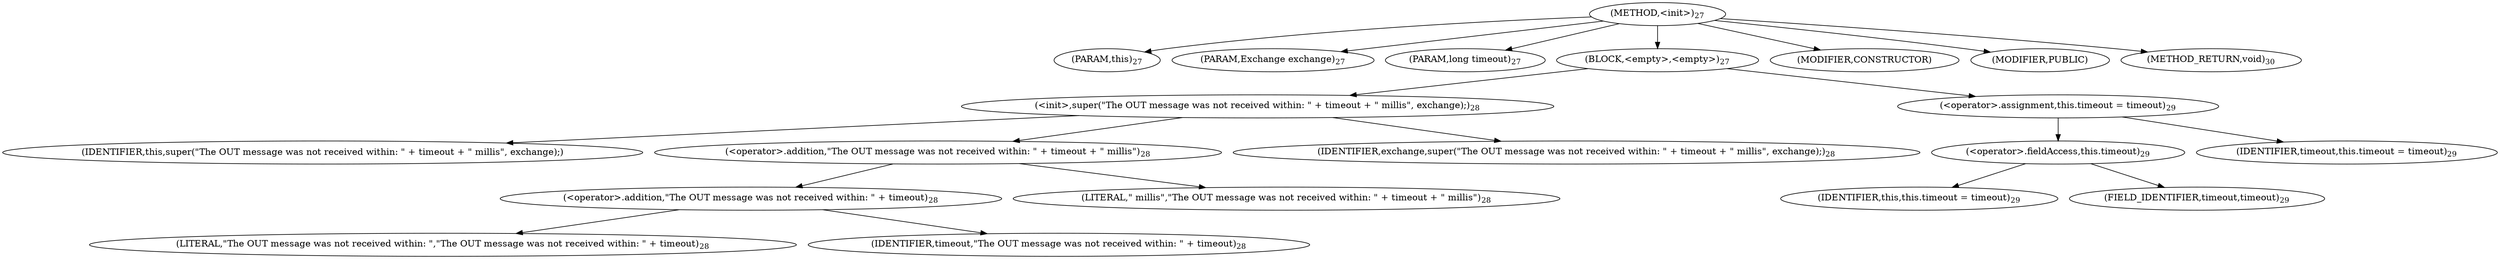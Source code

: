 digraph "&lt;init&gt;" {  
"11" [label = <(METHOD,&lt;init&gt;)<SUB>27</SUB>> ]
"4" [label = <(PARAM,this)<SUB>27</SUB>> ]
"12" [label = <(PARAM,Exchange exchange)<SUB>27</SUB>> ]
"13" [label = <(PARAM,long timeout)<SUB>27</SUB>> ]
"14" [label = <(BLOCK,&lt;empty&gt;,&lt;empty&gt;)<SUB>27</SUB>> ]
"15" [label = <(&lt;init&gt;,super(&quot;The OUT message was not received within: &quot; + timeout + &quot; millis&quot;, exchange);)<SUB>28</SUB>> ]
"3" [label = <(IDENTIFIER,this,super(&quot;The OUT message was not received within: &quot; + timeout + &quot; millis&quot;, exchange);)> ]
"16" [label = <(&lt;operator&gt;.addition,&quot;The OUT message was not received within: &quot; + timeout + &quot; millis&quot;)<SUB>28</SUB>> ]
"17" [label = <(&lt;operator&gt;.addition,&quot;The OUT message was not received within: &quot; + timeout)<SUB>28</SUB>> ]
"18" [label = <(LITERAL,&quot;The OUT message was not received within: &quot;,&quot;The OUT message was not received within: &quot; + timeout)<SUB>28</SUB>> ]
"19" [label = <(IDENTIFIER,timeout,&quot;The OUT message was not received within: &quot; + timeout)<SUB>28</SUB>> ]
"20" [label = <(LITERAL,&quot; millis&quot;,&quot;The OUT message was not received within: &quot; + timeout + &quot; millis&quot;)<SUB>28</SUB>> ]
"21" [label = <(IDENTIFIER,exchange,super(&quot;The OUT message was not received within: &quot; + timeout + &quot; millis&quot;, exchange);)<SUB>28</SUB>> ]
"22" [label = <(&lt;operator&gt;.assignment,this.timeout = timeout)<SUB>29</SUB>> ]
"23" [label = <(&lt;operator&gt;.fieldAccess,this.timeout)<SUB>29</SUB>> ]
"5" [label = <(IDENTIFIER,this,this.timeout = timeout)<SUB>29</SUB>> ]
"24" [label = <(FIELD_IDENTIFIER,timeout,timeout)<SUB>29</SUB>> ]
"25" [label = <(IDENTIFIER,timeout,this.timeout = timeout)<SUB>29</SUB>> ]
"26" [label = <(MODIFIER,CONSTRUCTOR)> ]
"27" [label = <(MODIFIER,PUBLIC)> ]
"28" [label = <(METHOD_RETURN,void)<SUB>30</SUB>> ]
  "11" -> "4" 
  "11" -> "12" 
  "11" -> "13" 
  "11" -> "14" 
  "11" -> "26" 
  "11" -> "27" 
  "11" -> "28" 
  "14" -> "15" 
  "14" -> "22" 
  "15" -> "3" 
  "15" -> "16" 
  "15" -> "21" 
  "16" -> "17" 
  "16" -> "20" 
  "17" -> "18" 
  "17" -> "19" 
  "22" -> "23" 
  "22" -> "25" 
  "23" -> "5" 
  "23" -> "24" 
}
